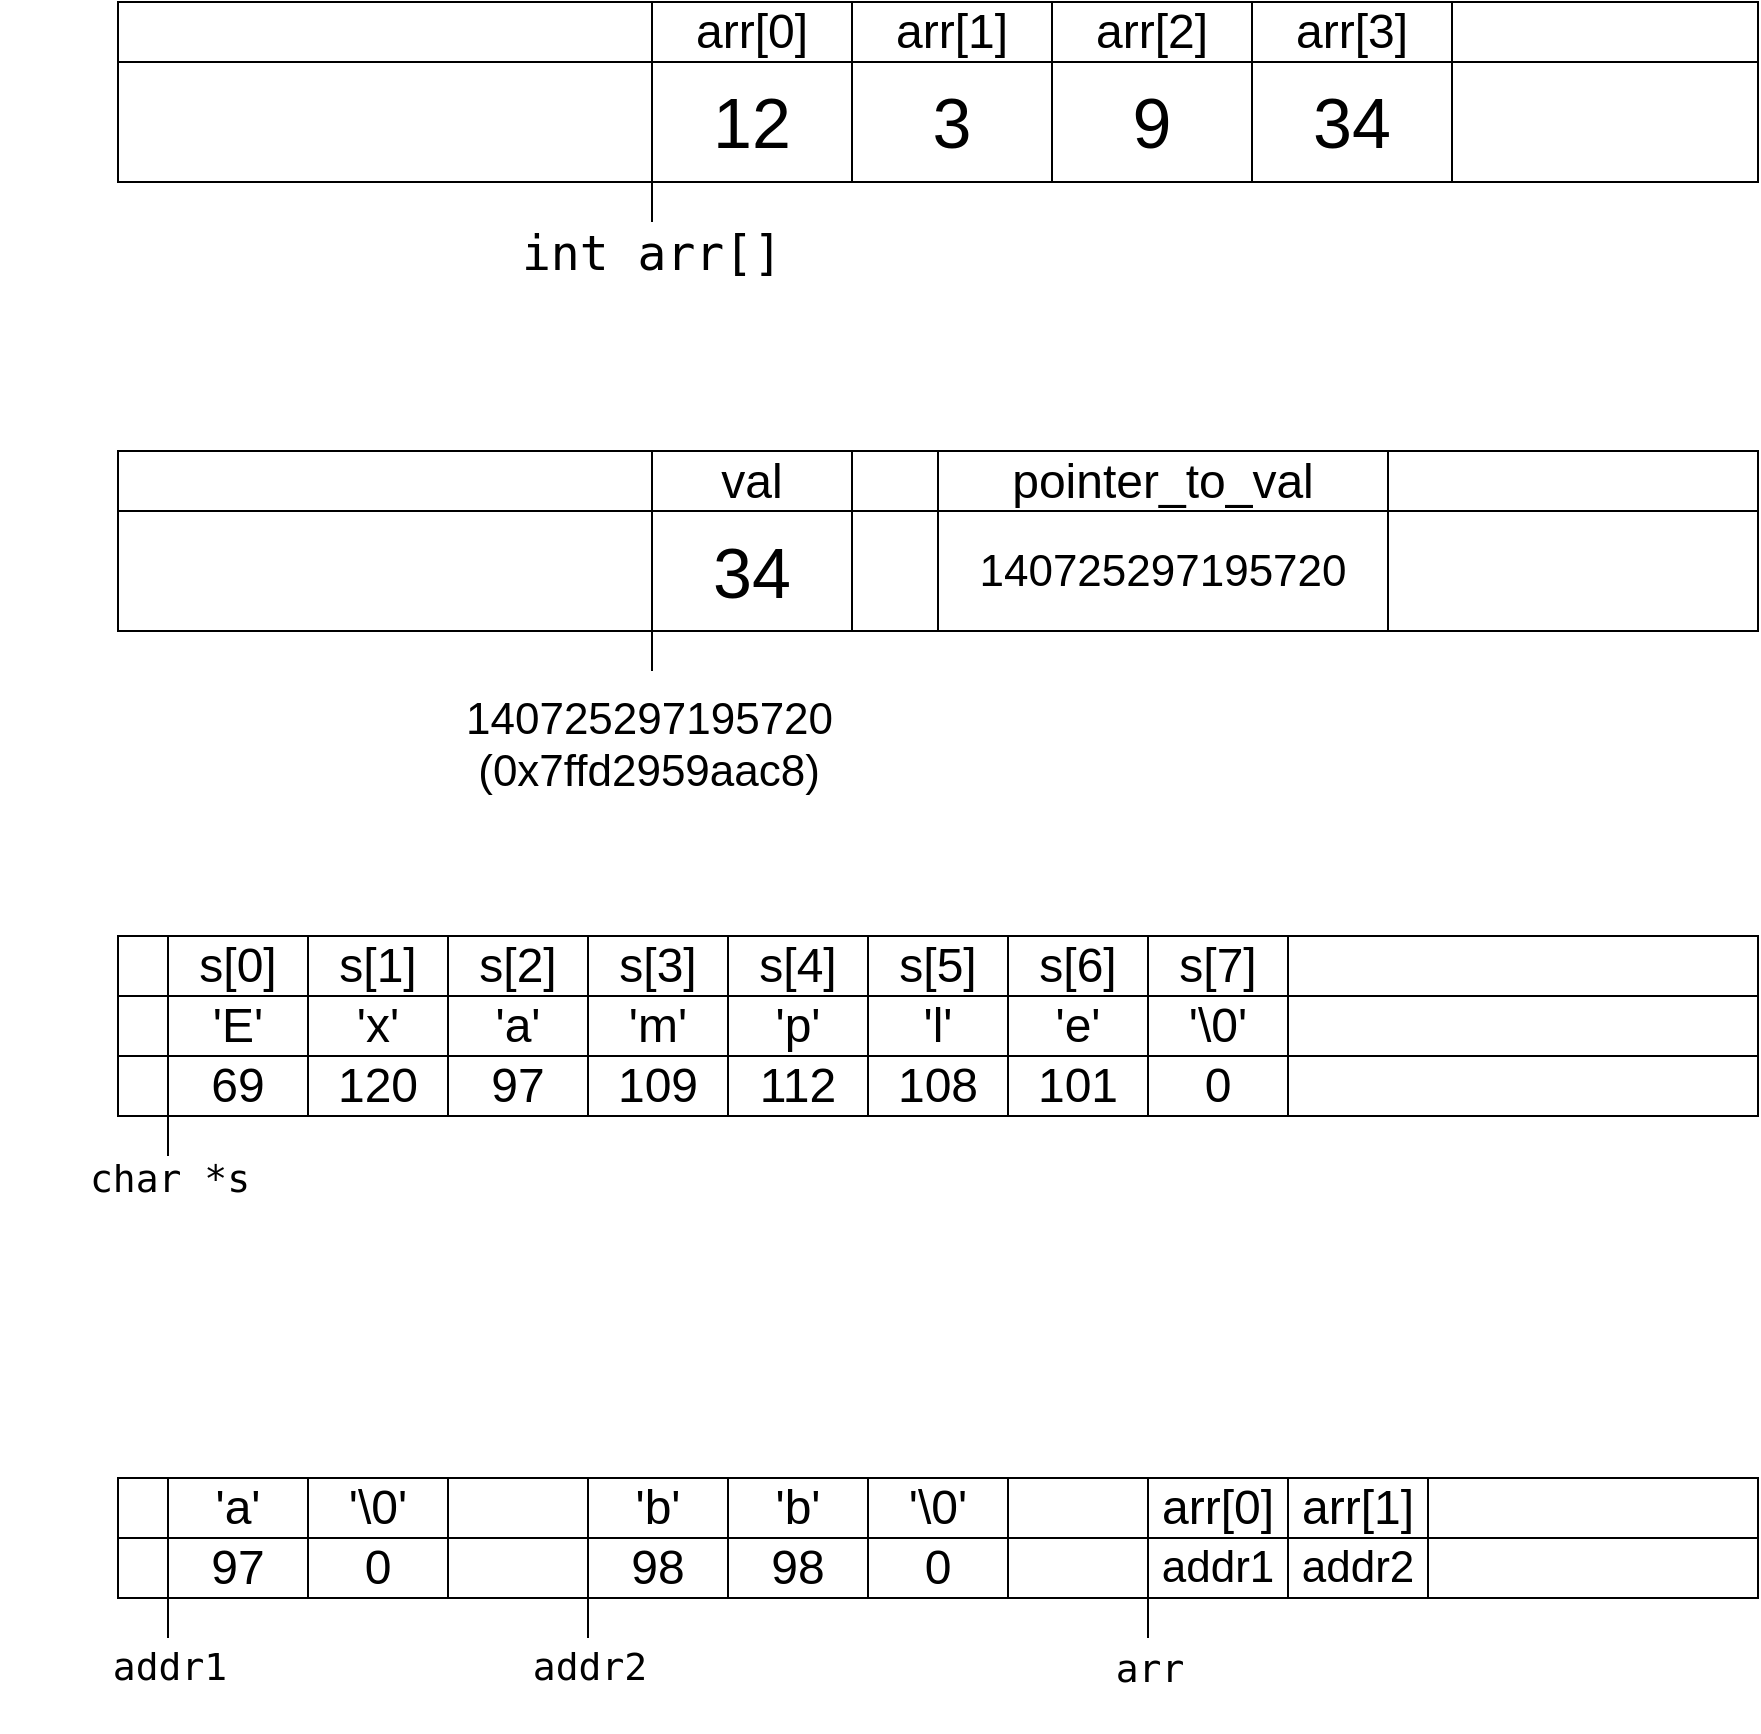 <mxfile version="28.1.0">
  <diagram name="Page-1" id="cOFNGQsPDecjQeobC6Qt">
    <mxGraphModel dx="2038" dy="693" grid="1" gridSize="10" guides="1" tooltips="1" connect="1" arrows="1" fold="1" page="1" pageScale="1" pageWidth="850" pageHeight="1100" math="0" shadow="0">
      <root>
        <mxCell id="0" />
        <mxCell id="1" parent="0" />
        <mxCell id="jFEHCBm6yineqvt12b8z-1" value="" style="rounded=0;whiteSpace=wrap;html=1;fillColor=none;" parent="1" vertex="1">
          <mxGeometry x="15" y="190" width="820" height="60" as="geometry" />
        </mxCell>
        <mxCell id="jFEHCBm6yineqvt12b8z-2" value="&lt;font style=&quot;font-size: 35px;&quot;&gt;12&lt;/font&gt;" style="rounded=0;whiteSpace=wrap;html=1;fillColor=none;" parent="1" vertex="1">
          <mxGeometry x="282" y="190" width="100" height="60" as="geometry" />
        </mxCell>
        <mxCell id="jFEHCBm6yineqvt12b8z-4" value="" style="endArrow=none;html=1;rounded=0;entryX=0;entryY=0;entryDx=0;entryDy=0;" parent="1" edge="1">
          <mxGeometry width="50" height="50" relative="1" as="geometry">
            <mxPoint x="282" y="270" as="sourcePoint" />
            <mxPoint x="282" y="190" as="targetPoint" />
          </mxGeometry>
        </mxCell>
        <mxCell id="jFEHCBm6yineqvt12b8z-5" value="" style="rounded=0;whiteSpace=wrap;html=1;fillColor=none;" parent="1" vertex="1">
          <mxGeometry x="15" y="160" width="820" height="30" as="geometry" />
        </mxCell>
        <mxCell id="jFEHCBm6yineqvt12b8z-6" value="&lt;font style=&quot;font-size: 24px;&quot;&gt;arr[0]&lt;/font&gt;" style="rounded=0;whiteSpace=wrap;html=1;fillColor=none;" parent="1" vertex="1">
          <mxGeometry x="282" y="160" width="100" height="30" as="geometry" />
        </mxCell>
        <mxCell id="jFEHCBm6yineqvt12b8z-9" value="&lt;font style=&quot;font-size: 24px;&quot; face=&quot;monospace&quot;&gt;int arr[]&lt;/font&gt;" style="text;whiteSpace=wrap;html=1;align=center;" parent="1" vertex="1">
          <mxGeometry x="197" y="265" width="170" height="50" as="geometry" />
        </mxCell>
        <mxCell id="064zQ270YYYqrON_LxUA-3" value="&lt;font style=&quot;font-size: 35px;&quot;&gt;3&lt;/font&gt;" style="rounded=0;whiteSpace=wrap;html=1;fillColor=none;" parent="1" vertex="1">
          <mxGeometry x="382" y="190" width="100" height="60" as="geometry" />
        </mxCell>
        <mxCell id="064zQ270YYYqrON_LxUA-4" value="&lt;span style=&quot;font-size: 35px;&quot;&gt;9&lt;/span&gt;" style="rounded=0;whiteSpace=wrap;html=1;fillColor=none;" parent="1" vertex="1">
          <mxGeometry x="482" y="190" width="100" height="60" as="geometry" />
        </mxCell>
        <mxCell id="064zQ270YYYqrON_LxUA-5" value="&lt;font style=&quot;font-size: 35px;&quot;&gt;34&lt;/font&gt;" style="rounded=0;whiteSpace=wrap;html=1;fillColor=none;" parent="1" vertex="1">
          <mxGeometry x="582" y="190" width="100" height="60" as="geometry" />
        </mxCell>
        <mxCell id="064zQ270YYYqrON_LxUA-6" value="&lt;font style=&quot;font-size: 24px;&quot;&gt;arr[1]&lt;/font&gt;" style="rounded=0;whiteSpace=wrap;html=1;fillColor=none;" parent="1" vertex="1">
          <mxGeometry x="382" y="160" width="100" height="30" as="geometry" />
        </mxCell>
        <mxCell id="064zQ270YYYqrON_LxUA-7" value="&lt;font style=&quot;font-size: 24px;&quot;&gt;arr[2]&lt;/font&gt;" style="rounded=0;whiteSpace=wrap;html=1;fillColor=none;" parent="1" vertex="1">
          <mxGeometry x="482" y="160" width="100" height="30" as="geometry" />
        </mxCell>
        <mxCell id="064zQ270YYYqrON_LxUA-8" value="&lt;font style=&quot;font-size: 24px;&quot;&gt;arr[3]&lt;/font&gt;" style="rounded=0;whiteSpace=wrap;html=1;fillColor=none;" parent="1" vertex="1">
          <mxGeometry x="582" y="160" width="100" height="30" as="geometry" />
        </mxCell>
        <mxCell id="VR_lKxaKCH7XhtvPpPSS-1" value="" style="rounded=0;whiteSpace=wrap;html=1;fillColor=none;" vertex="1" parent="1">
          <mxGeometry x="15" y="414.5" width="820" height="60" as="geometry" />
        </mxCell>
        <mxCell id="VR_lKxaKCH7XhtvPpPSS-2" value="&lt;font style=&quot;font-size: 35px;&quot;&gt;34&lt;/font&gt;" style="rounded=0;whiteSpace=wrap;html=1;fillColor=none;" vertex="1" parent="1">
          <mxGeometry x="282" y="414.5" width="100" height="60" as="geometry" />
        </mxCell>
        <mxCell id="VR_lKxaKCH7XhtvPpPSS-3" value="" style="endArrow=none;html=1;rounded=0;entryX=0;entryY=0;entryDx=0;entryDy=0;" edge="1" parent="1">
          <mxGeometry width="50" height="50" relative="1" as="geometry">
            <mxPoint x="282" y="494.5" as="sourcePoint" />
            <mxPoint x="282" y="414.5" as="targetPoint" />
          </mxGeometry>
        </mxCell>
        <mxCell id="VR_lKxaKCH7XhtvPpPSS-4" value="" style="rounded=0;whiteSpace=wrap;html=1;fillColor=none;" vertex="1" parent="1">
          <mxGeometry x="15" y="384.5" width="820" height="30" as="geometry" />
        </mxCell>
        <mxCell id="VR_lKxaKCH7XhtvPpPSS-5" value="&lt;font style=&quot;font-size: 24px;&quot;&gt;val&lt;/font&gt;" style="rounded=0;whiteSpace=wrap;html=1;fillColor=none;" vertex="1" parent="1">
          <mxGeometry x="282" y="384.5" width="100" height="30" as="geometry" />
        </mxCell>
        <mxCell id="VR_lKxaKCH7XhtvPpPSS-9" value="&lt;font style=&quot;font-size: 22px;&quot;&gt;140725297195720&lt;/font&gt;" style="rounded=0;whiteSpace=wrap;html=1;fillColor=none;" vertex="1" parent="1">
          <mxGeometry x="425" y="414.5" width="225" height="60" as="geometry" />
        </mxCell>
        <mxCell id="VR_lKxaKCH7XhtvPpPSS-12" value="&lt;font style=&quot;font-size: 24px;&quot;&gt;pointer_to_val&lt;/font&gt;" style="rounded=0;whiteSpace=wrap;html=1;fillColor=none;" vertex="1" parent="1">
          <mxGeometry x="425" y="384.5" width="225" height="30" as="geometry" />
        </mxCell>
        <mxCell id="VR_lKxaKCH7XhtvPpPSS-13" value="&lt;span style=&quot;color: rgb(0, 0, 0); font-family: Helvetica; font-size: 22px; font-style: normal; font-variant-ligatures: normal; font-variant-caps: normal; font-weight: 400; letter-spacing: normal; orphans: 2; text-align: center; text-indent: 0px; text-transform: none; widows: 2; word-spacing: 0px; -webkit-text-stroke-width: 0px; white-space: normal; text-decoration-thickness: initial; text-decoration-style: initial; text-decoration-color: initial; float: none; display: inline !important;&quot;&gt;140725297195720&lt;br&gt;&amp;nbsp;(0x7ffd2959aac8)&lt;/span&gt;" style="text;whiteSpace=wrap;html=1;fillColor=none;" vertex="1" parent="1">
          <mxGeometry x="187" y="499" width="193" height="71" as="geometry" />
        </mxCell>
        <mxCell id="VR_lKxaKCH7XhtvPpPSS-24" value="" style="endArrow=none;html=1;rounded=0;entryX=0;entryY=0;entryDx=0;entryDy=0;" edge="1" parent="1">
          <mxGeometry width="50" height="50" relative="1" as="geometry">
            <mxPoint x="40" y="737" as="sourcePoint" />
            <mxPoint x="40" y="657" as="targetPoint" />
          </mxGeometry>
        </mxCell>
        <mxCell id="VR_lKxaKCH7XhtvPpPSS-25" value="" style="rounded=0;whiteSpace=wrap;html=1;fillColor=none;" vertex="1" parent="1">
          <mxGeometry x="15" y="627" width="820" height="30" as="geometry" />
        </mxCell>
        <mxCell id="VR_lKxaKCH7XhtvPpPSS-26" value="&lt;font style=&quot;font-size: 24px;&quot;&gt;s[0]&lt;/font&gt;" style="rounded=0;whiteSpace=wrap;html=1;fillColor=none;" vertex="1" parent="1">
          <mxGeometry x="40" y="627" width="70" height="30" as="geometry" />
        </mxCell>
        <mxCell id="VR_lKxaKCH7XhtvPpPSS-42" value="" style="rounded=0;whiteSpace=wrap;html=1;fillColor=none;" vertex="1" parent="1">
          <mxGeometry x="15" y="657" width="820" height="30" as="geometry" />
        </mxCell>
        <mxCell id="VR_lKxaKCH7XhtvPpPSS-43" value="" style="rounded=0;whiteSpace=wrap;html=1;fillColor=none;" vertex="1" parent="1">
          <mxGeometry x="15" y="687" width="820" height="30" as="geometry" />
        </mxCell>
        <mxCell id="VR_lKxaKCH7XhtvPpPSS-44" value="&lt;span style=&quot;font-size: 24px;&quot;&gt;&#39;E&#39;&lt;/span&gt;" style="rounded=0;whiteSpace=wrap;html=1;fillColor=none;" vertex="1" parent="1">
          <mxGeometry x="40" y="657" width="70" height="30" as="geometry" />
        </mxCell>
        <mxCell id="VR_lKxaKCH7XhtvPpPSS-45" value="&lt;span style=&quot;font-size: 24px;&quot;&gt;69&lt;/span&gt;" style="rounded=0;whiteSpace=wrap;html=1;fillColor=none;" vertex="1" parent="1">
          <mxGeometry x="40" y="687" width="70" height="30" as="geometry" />
        </mxCell>
        <mxCell id="VR_lKxaKCH7XhtvPpPSS-46" value="&lt;font style=&quot;font-size: 24px;&quot;&gt;s[1]&lt;/font&gt;" style="rounded=0;whiteSpace=wrap;html=1;fillColor=none;" vertex="1" parent="1">
          <mxGeometry x="110" y="627" width="70" height="30" as="geometry" />
        </mxCell>
        <mxCell id="VR_lKxaKCH7XhtvPpPSS-47" value="&lt;span style=&quot;font-size: 24px;&quot;&gt;&#39;x&#39;&lt;/span&gt;" style="rounded=0;whiteSpace=wrap;html=1;fillColor=none;" vertex="1" parent="1">
          <mxGeometry x="110" y="657" width="70" height="30" as="geometry" />
        </mxCell>
        <mxCell id="VR_lKxaKCH7XhtvPpPSS-48" value="&lt;span style=&quot;font-size: 24px;&quot;&gt;120&lt;/span&gt;" style="rounded=0;whiteSpace=wrap;html=1;fillColor=none;" vertex="1" parent="1">
          <mxGeometry x="110" y="687" width="70" height="30" as="geometry" />
        </mxCell>
        <mxCell id="VR_lKxaKCH7XhtvPpPSS-49" value="&lt;font style=&quot;font-size: 24px;&quot;&gt;s[2]&lt;/font&gt;" style="rounded=0;whiteSpace=wrap;html=1;fillColor=none;" vertex="1" parent="1">
          <mxGeometry x="180" y="627" width="70" height="30" as="geometry" />
        </mxCell>
        <mxCell id="VR_lKxaKCH7XhtvPpPSS-50" value="&lt;span style=&quot;font-size: 24px;&quot;&gt;&#39;a&#39;&lt;/span&gt;" style="rounded=0;whiteSpace=wrap;html=1;fillColor=none;" vertex="1" parent="1">
          <mxGeometry x="180" y="657" width="70" height="30" as="geometry" />
        </mxCell>
        <mxCell id="VR_lKxaKCH7XhtvPpPSS-51" value="&lt;span style=&quot;font-size: 24px;&quot;&gt;97&lt;/span&gt;" style="rounded=0;whiteSpace=wrap;html=1;fillColor=none;" vertex="1" parent="1">
          <mxGeometry x="180" y="687" width="70" height="30" as="geometry" />
        </mxCell>
        <mxCell id="VR_lKxaKCH7XhtvPpPSS-52" value="&lt;font style=&quot;font-size: 24px;&quot;&gt;s[3]&lt;/font&gt;" style="rounded=0;whiteSpace=wrap;html=1;fillColor=none;" vertex="1" parent="1">
          <mxGeometry x="250" y="627" width="70" height="30" as="geometry" />
        </mxCell>
        <mxCell id="VR_lKxaKCH7XhtvPpPSS-53" value="&lt;span style=&quot;font-size: 24px;&quot;&gt;&#39;m&#39;&lt;/span&gt;" style="rounded=0;whiteSpace=wrap;html=1;fillColor=none;" vertex="1" parent="1">
          <mxGeometry x="250" y="657" width="70" height="30" as="geometry" />
        </mxCell>
        <mxCell id="VR_lKxaKCH7XhtvPpPSS-54" value="&lt;span style=&quot;font-size: 24px;&quot;&gt;109&lt;/span&gt;" style="rounded=0;whiteSpace=wrap;html=1;fillColor=none;" vertex="1" parent="1">
          <mxGeometry x="250" y="687" width="70" height="30" as="geometry" />
        </mxCell>
        <mxCell id="VR_lKxaKCH7XhtvPpPSS-55" value="&lt;font style=&quot;font-size: 24px;&quot;&gt;s[4]&lt;/font&gt;" style="rounded=0;whiteSpace=wrap;html=1;fillColor=none;" vertex="1" parent="1">
          <mxGeometry x="320" y="627" width="70" height="30" as="geometry" />
        </mxCell>
        <mxCell id="VR_lKxaKCH7XhtvPpPSS-56" value="&lt;span style=&quot;font-size: 24px;&quot;&gt;&#39;p&#39;&lt;/span&gt;" style="rounded=0;whiteSpace=wrap;html=1;fillColor=none;" vertex="1" parent="1">
          <mxGeometry x="320" y="657" width="70" height="30" as="geometry" />
        </mxCell>
        <mxCell id="VR_lKxaKCH7XhtvPpPSS-57" value="&lt;span style=&quot;font-size: 24px;&quot;&gt;112&lt;/span&gt;" style="rounded=0;whiteSpace=wrap;html=1;fillColor=none;" vertex="1" parent="1">
          <mxGeometry x="320" y="687" width="70" height="30" as="geometry" />
        </mxCell>
        <mxCell id="VR_lKxaKCH7XhtvPpPSS-58" value="&lt;font style=&quot;font-size: 24px;&quot;&gt;s[5]&lt;/font&gt;" style="rounded=0;whiteSpace=wrap;html=1;fillColor=none;" vertex="1" parent="1">
          <mxGeometry x="390" y="627" width="70" height="30" as="geometry" />
        </mxCell>
        <mxCell id="VR_lKxaKCH7XhtvPpPSS-59" value="&lt;span style=&quot;font-size: 24px;&quot;&gt;&#39;l&#39;&lt;/span&gt;" style="rounded=0;whiteSpace=wrap;html=1;fillColor=none;" vertex="1" parent="1">
          <mxGeometry x="390" y="657" width="70" height="30" as="geometry" />
        </mxCell>
        <mxCell id="VR_lKxaKCH7XhtvPpPSS-60" value="&lt;span style=&quot;font-size: 24px;&quot;&gt;108&lt;/span&gt;" style="rounded=0;whiteSpace=wrap;html=1;fillColor=none;" vertex="1" parent="1">
          <mxGeometry x="390" y="687" width="70" height="30" as="geometry" />
        </mxCell>
        <mxCell id="VR_lKxaKCH7XhtvPpPSS-61" value="&lt;font style=&quot;font-size: 24px;&quot;&gt;s[6]&lt;/font&gt;" style="rounded=0;whiteSpace=wrap;html=1;fillColor=none;" vertex="1" parent="1">
          <mxGeometry x="460" y="627" width="70" height="30" as="geometry" />
        </mxCell>
        <mxCell id="VR_lKxaKCH7XhtvPpPSS-62" value="&lt;span style=&quot;font-size: 24px;&quot;&gt;&#39;e&#39;&lt;/span&gt;" style="rounded=0;whiteSpace=wrap;html=1;fillColor=none;" vertex="1" parent="1">
          <mxGeometry x="460" y="657" width="70" height="30" as="geometry" />
        </mxCell>
        <mxCell id="VR_lKxaKCH7XhtvPpPSS-63" value="&lt;span style=&quot;font-size: 24px;&quot;&gt;101&lt;/span&gt;" style="rounded=0;whiteSpace=wrap;html=1;fillColor=none;" vertex="1" parent="1">
          <mxGeometry x="460" y="687" width="70" height="30" as="geometry" />
        </mxCell>
        <mxCell id="VR_lKxaKCH7XhtvPpPSS-64" value="&lt;font style=&quot;font-size: 24px;&quot;&gt;s[7]&lt;/font&gt;" style="rounded=0;whiteSpace=wrap;html=1;fillColor=none;" vertex="1" parent="1">
          <mxGeometry x="530" y="627" width="70" height="30" as="geometry" />
        </mxCell>
        <mxCell id="VR_lKxaKCH7XhtvPpPSS-65" value="&lt;span style=&quot;font-size: 24px;&quot;&gt;&#39;\0&#39;&lt;/span&gt;" style="rounded=0;whiteSpace=wrap;html=1;fillColor=none;" vertex="1" parent="1">
          <mxGeometry x="530" y="657" width="70" height="30" as="geometry" />
        </mxCell>
        <mxCell id="VR_lKxaKCH7XhtvPpPSS-66" value="&lt;span style=&quot;font-size: 24px;&quot;&gt;0&lt;/span&gt;" style="rounded=0;whiteSpace=wrap;html=1;fillColor=none;" vertex="1" parent="1">
          <mxGeometry x="530" y="687" width="70" height="30" as="geometry" />
        </mxCell>
        <mxCell id="VR_lKxaKCH7XhtvPpPSS-67" value="&lt;font style=&quot;font-size: 19px;&quot; face=&quot;monospace&quot;&gt;char *s&lt;/font&gt;" style="text;whiteSpace=wrap;html=1;align=center;" vertex="1" parent="1">
          <mxGeometry x="-44" y="730" width="170" height="50" as="geometry" />
        </mxCell>
        <mxCell id="VR_lKxaKCH7XhtvPpPSS-68" value="" style="endArrow=none;html=1;rounded=0;entryX=0;entryY=0;entryDx=0;entryDy=0;" edge="1" parent="1">
          <mxGeometry width="50" height="50" relative="1" as="geometry">
            <mxPoint x="40" y="978" as="sourcePoint" />
            <mxPoint x="40" y="898" as="targetPoint" />
          </mxGeometry>
        </mxCell>
        <mxCell id="VR_lKxaKCH7XhtvPpPSS-71" value="" style="rounded=0;whiteSpace=wrap;html=1;fillColor=none;" vertex="1" parent="1">
          <mxGeometry x="15" y="898" width="820" height="30" as="geometry" />
        </mxCell>
        <mxCell id="VR_lKxaKCH7XhtvPpPSS-72" value="" style="rounded=0;whiteSpace=wrap;html=1;fillColor=none;" vertex="1" parent="1">
          <mxGeometry x="15" y="928" width="820" height="30" as="geometry" />
        </mxCell>
        <mxCell id="VR_lKxaKCH7XhtvPpPSS-73" value="&lt;span style=&quot;font-size: 24px;&quot;&gt;&#39;a&#39;&lt;/span&gt;" style="rounded=0;whiteSpace=wrap;html=1;fillColor=none;" vertex="1" parent="1">
          <mxGeometry x="40" y="898" width="70" height="30" as="geometry" />
        </mxCell>
        <mxCell id="VR_lKxaKCH7XhtvPpPSS-74" value="&lt;span style=&quot;font-size: 24px;&quot;&gt;97&lt;/span&gt;" style="rounded=0;whiteSpace=wrap;html=1;fillColor=none;" vertex="1" parent="1">
          <mxGeometry x="40" y="928" width="70" height="30" as="geometry" />
        </mxCell>
        <mxCell id="VR_lKxaKCH7XhtvPpPSS-76" value="&lt;span style=&quot;font-size: 24px;&quot;&gt;&#39;\0&#39;&lt;/span&gt;" style="rounded=0;whiteSpace=wrap;html=1;fillColor=none;" vertex="1" parent="1">
          <mxGeometry x="110" y="898" width="70" height="30" as="geometry" />
        </mxCell>
        <mxCell id="VR_lKxaKCH7XhtvPpPSS-77" value="&lt;span style=&quot;font-size: 24px;&quot;&gt;0&lt;/span&gt;" style="rounded=0;whiteSpace=wrap;html=1;fillColor=none;" vertex="1" parent="1">
          <mxGeometry x="110" y="928" width="70" height="30" as="geometry" />
        </mxCell>
        <mxCell id="VR_lKxaKCH7XhtvPpPSS-82" value="&lt;span style=&quot;font-size: 24px;&quot;&gt;&#39;b&#39;&lt;/span&gt;" style="rounded=0;whiteSpace=wrap;html=1;fillColor=none;" vertex="1" parent="1">
          <mxGeometry x="250" y="898" width="70" height="30" as="geometry" />
        </mxCell>
        <mxCell id="VR_lKxaKCH7XhtvPpPSS-83" value="&lt;span style=&quot;font-size: 24px;&quot;&gt;98&lt;/span&gt;" style="rounded=0;whiteSpace=wrap;html=1;fillColor=none;" vertex="1" parent="1">
          <mxGeometry x="250" y="928" width="70" height="30" as="geometry" />
        </mxCell>
        <mxCell id="VR_lKxaKCH7XhtvPpPSS-85" value="&lt;span style=&quot;font-size: 24px;&quot;&gt;&#39;b&#39;&lt;/span&gt;" style="rounded=0;whiteSpace=wrap;html=1;fillColor=none;" vertex="1" parent="1">
          <mxGeometry x="320" y="898" width="70" height="30" as="geometry" />
        </mxCell>
        <mxCell id="VR_lKxaKCH7XhtvPpPSS-86" value="&lt;span style=&quot;font-size: 24px;&quot;&gt;98&lt;/span&gt;" style="rounded=0;whiteSpace=wrap;html=1;fillColor=none;" vertex="1" parent="1">
          <mxGeometry x="320" y="928" width="70" height="30" as="geometry" />
        </mxCell>
        <mxCell id="VR_lKxaKCH7XhtvPpPSS-88" value="&lt;span style=&quot;font-size: 24px;&quot;&gt;&#39;\0&#39;&lt;/span&gt;" style="rounded=0;whiteSpace=wrap;html=1;fillColor=none;" vertex="1" parent="1">
          <mxGeometry x="390" y="898" width="70" height="30" as="geometry" />
        </mxCell>
        <mxCell id="VR_lKxaKCH7XhtvPpPSS-89" value="&lt;span style=&quot;font-size: 24px;&quot;&gt;0&lt;/span&gt;" style="rounded=0;whiteSpace=wrap;html=1;fillColor=none;" vertex="1" parent="1">
          <mxGeometry x="390" y="928" width="70" height="30" as="geometry" />
        </mxCell>
        <mxCell id="VR_lKxaKCH7XhtvPpPSS-94" value="&lt;span style=&quot;font-size: 24px;&quot;&gt;arr[0]&lt;/span&gt;" style="rounded=0;whiteSpace=wrap;html=1;fillColor=none;" vertex="1" parent="1">
          <mxGeometry x="530" y="898" width="70" height="30" as="geometry" />
        </mxCell>
        <mxCell id="VR_lKxaKCH7XhtvPpPSS-95" value="&lt;font style=&quot;font-size: 22px;&quot;&gt;addr1&lt;/font&gt;" style="rounded=0;whiteSpace=wrap;html=1;fillColor=none;" vertex="1" parent="1">
          <mxGeometry x="530" y="928" width="70" height="30" as="geometry" />
        </mxCell>
        <mxCell id="VR_lKxaKCH7XhtvPpPSS-96" value="&lt;font face=&quot;monospace&quot;&gt;&lt;span style=&quot;font-size: 19px;&quot;&gt;addr1&lt;/span&gt;&lt;/font&gt;" style="text;whiteSpace=wrap;html=1;align=center;" vertex="1" parent="1">
          <mxGeometry x="-44" y="974" width="170" height="50" as="geometry" />
        </mxCell>
        <mxCell id="VR_lKxaKCH7XhtvPpPSS-97" value="&lt;span style=&quot;font-size: 24px;&quot;&gt;arr[1]&lt;/span&gt;" style="rounded=0;whiteSpace=wrap;html=1;fillColor=none;" vertex="1" parent="1">
          <mxGeometry x="600" y="898" width="70" height="30" as="geometry" />
        </mxCell>
        <mxCell id="VR_lKxaKCH7XhtvPpPSS-98" value="&lt;font style=&quot;font-size: 22px;&quot;&gt;addr2&lt;/font&gt;" style="rounded=0;whiteSpace=wrap;html=1;fillColor=none;" vertex="1" parent="1">
          <mxGeometry x="600" y="928" width="70" height="30" as="geometry" />
        </mxCell>
        <mxCell id="VR_lKxaKCH7XhtvPpPSS-99" value="" style="endArrow=none;html=1;rounded=0;entryX=0;entryY=0;entryDx=0;entryDy=0;" edge="1" parent="1">
          <mxGeometry width="50" height="50" relative="1" as="geometry">
            <mxPoint x="250" y="978" as="sourcePoint" />
            <mxPoint x="250" y="898" as="targetPoint" />
          </mxGeometry>
        </mxCell>
        <mxCell id="VR_lKxaKCH7XhtvPpPSS-100" value="&lt;font face=&quot;monospace&quot;&gt;&lt;span style=&quot;font-size: 19px;&quot;&gt;addr2&lt;/span&gt;&lt;/font&gt;" style="text;whiteSpace=wrap;html=1;align=center;" vertex="1" parent="1">
          <mxGeometry x="166" y="974" width="170" height="50" as="geometry" />
        </mxCell>
        <mxCell id="VR_lKxaKCH7XhtvPpPSS-101" value="" style="endArrow=none;html=1;rounded=0;entryX=0;entryY=0;entryDx=0;entryDy=0;" edge="1" parent="1">
          <mxGeometry width="50" height="50" relative="1" as="geometry">
            <mxPoint x="530" y="978" as="sourcePoint" />
            <mxPoint x="530" y="898" as="targetPoint" />
          </mxGeometry>
        </mxCell>
        <mxCell id="VR_lKxaKCH7XhtvPpPSS-102" value="&lt;font face=&quot;monospace&quot;&gt;&lt;span style=&quot;font-size: 19px;&quot;&gt;arr&lt;/span&gt;&lt;/font&gt;" style="text;whiteSpace=wrap;html=1;align=center;" vertex="1" parent="1">
          <mxGeometry x="446" y="975" width="170" height="50" as="geometry" />
        </mxCell>
      </root>
    </mxGraphModel>
  </diagram>
</mxfile>
